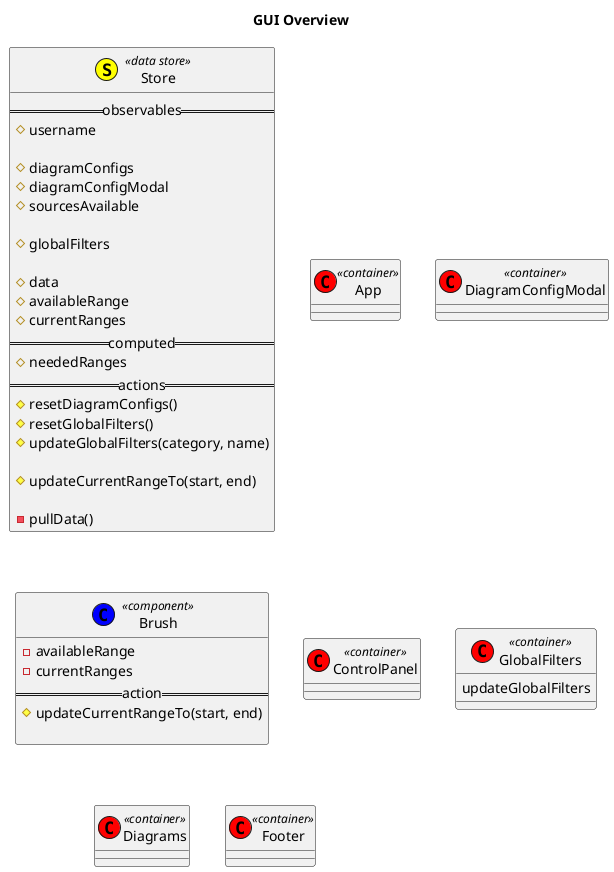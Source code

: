 @startuml
title GUI Overview

class Store << (S,Yellow) data store >> {
  ==observables==
  # username

  # diagramConfigs
  # diagramConfigModal
  # sourcesAvailable

  # globalFilters

  # data
  # availableRange
  # currentRanges
  ==computed==
  # neededRanges
  ==actions==
  # resetDiagramConfigs()
  # resetGlobalFilters()
  # updateGlobalFilters(category, name)

  # updateCurrentRangeTo(start, end)

  - pullData()
}

class App << (C,red) container >> {
}

class DiagramConfigModal << (C,red) container >> {
}

class Brush << (C,blue) component observer >> {
  - availableRange
  - currentRanges
  ==action==
  # updateCurrentRangeTo(start, end)
}

class ControlPanel << (C,red) container >> {
}

class GlobalFilters << (C,red) container >> {
  updateGlobalFilters
}

class Diagrams << (C,red) container >> {
}

class Footer << (C,red) container >> {
}

class Brush << (C,blue) component >> {

}

@enduml
